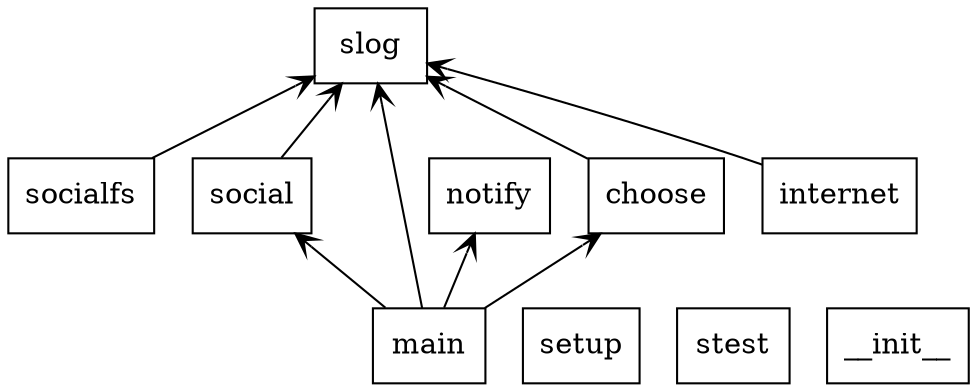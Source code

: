 digraph "packages_No_Name" {
charset="utf-8"
rankdir=BT
"3" [shape="box", label="socialfs"];
"6" [shape="box", label="setup"];
"7" [shape="box", label="social"];
"8" [shape="box", label="stest"];
"9" [shape="box", label="slog"];
"10" [shape="box", label="notify"];
"11" [shape="box", label="internet"];
"12" [shape="box", label="main"];
"14" [shape="box", label="__init__"];
"15" [shape="box", label="choose"];
"3" -> "9" [arrowtail="none", arrowhead="open"];
"7" -> "9" [arrowtail="none", arrowhead="open"];
"11" -> "9" [arrowtail="none", arrowhead="open"];
"12" -> "9" [arrowtail="none", arrowhead="open"];
"12" -> "15" [arrowtail="none", arrowhead="open"];
"12" -> "7" [arrowtail="none", arrowhead="open"];
"12" -> "10" [arrowtail="none", arrowhead="open"];
"15" -> "9" [arrowtail="none", arrowhead="open"];
}
